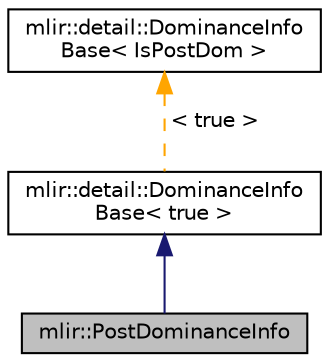 digraph "mlir::PostDominanceInfo"
{
  bgcolor="transparent";
  edge [fontname="Helvetica",fontsize="10",labelfontname="Helvetica",labelfontsize="10"];
  node [fontname="Helvetica",fontsize="10",shape=record];
  Node0 [label="mlir::PostDominanceInfo",height=0.2,width=0.4,color="black", fillcolor="grey75", style="filled", fontcolor="black"];
  Node1 -> Node0 [dir="back",color="midnightblue",fontsize="10",style="solid",fontname="Helvetica"];
  Node1 [label="mlir::detail::DominanceInfo\lBase\< true \>",height=0.2,width=0.4,color="black",URL="$classmlir_1_1detail_1_1DominanceInfoBase.html"];
  Node2 -> Node1 [dir="back",color="orange",fontsize="10",style="dashed",label=" \< true \>" ,fontname="Helvetica"];
  Node2 [label="mlir::detail::DominanceInfo\lBase\< IsPostDom \>",height=0.2,width=0.4,color="black",URL="$classmlir_1_1detail_1_1DominanceInfoBase.html"];
}
